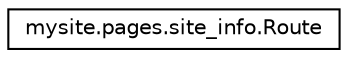 digraph "Graphical Class Hierarchy"
{
 // LATEX_PDF_SIZE
  edge [fontname="Helvetica",fontsize="10",labelfontname="Helvetica",labelfontsize="10"];
  node [fontname="Helvetica",fontsize="10",shape=record];
  rankdir="LR";
  Node0 [label="mysite.pages.site_info.Route",height=0.2,width=0.4,color="black", fillcolor="white", style="filled",URL="$classmysite_1_1pages_1_1site__info_1_1_route.html",tooltip=" "];
}
